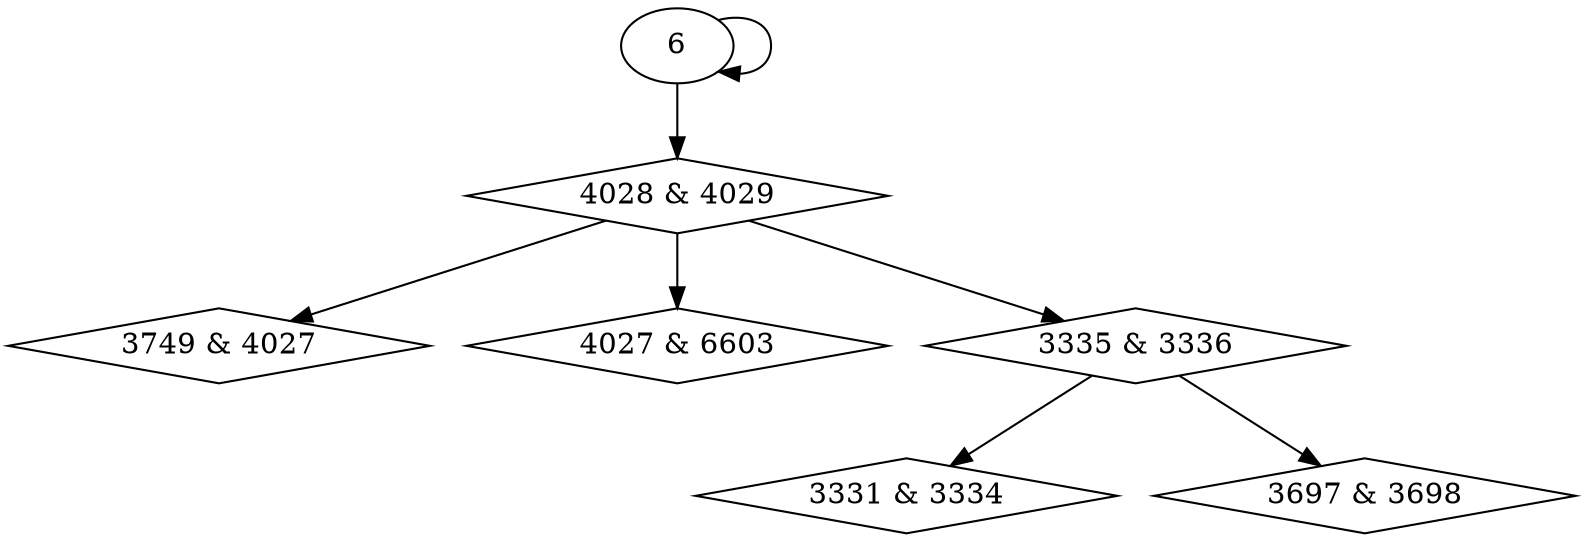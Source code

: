 digraph {
0 [label = "3749 & 4027", shape = diamond];
1 [label = "4027 & 6603", shape = diamond];
2 [label = "3331 & 3334", shape = diamond];
3 [label = "3335 & 3336", shape = diamond];
4 [label = "3697 & 3698", shape = diamond];
5 [label = "4028 & 4029", shape = diamond];
5 -> 0;
5 -> 1;
3 -> 2;
5 -> 3;
3 -> 4;
6 -> 5;
6 -> 6;
}
